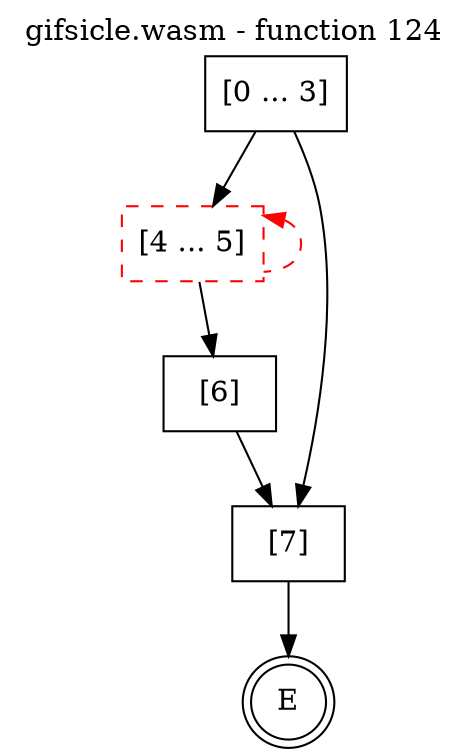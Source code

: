 digraph finite_state_machine {
    label = "gifsicle.wasm - function 124"
    labelloc =  t
    labelfontsize = 16
    labelfontcolor = black
    labelfontname = "Helvetica"
    node [shape = doublecircle]; E ;
    node [shape = box];
    node [shape=box, color=black, style=solid] 0[label="[0 ... 3]"]
    node [shape=box, color=red, style=dashed] 4[label="[4 ... 5]"]
    node [shape=box, color=black, style=solid] 6[label="[6]"]
    node [shape=box, color=black, style=solid] 7[label="[7]"]
    0 -> 4;
    0 -> 7;
    4 -> 6;
    4 -> 4[style="dashed" color="red" dir=back];
    6 -> 7;
    7 -> E;
}
